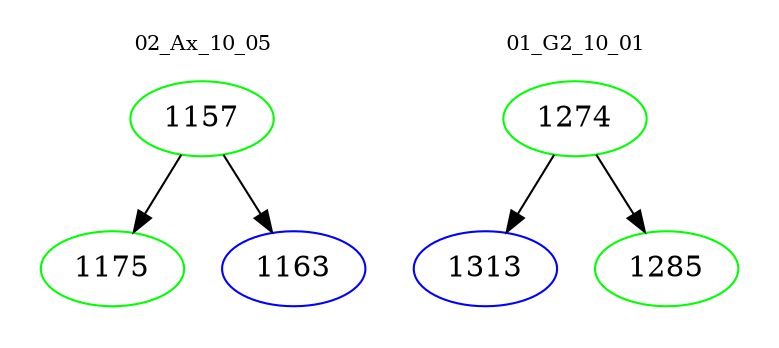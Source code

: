digraph{
subgraph cluster_0 {
color = white
label = "02_Ax_10_05";
fontsize=10;
T0_1157 [label="1157", color="green"]
T0_1157 -> T0_1175 [color="black"]
T0_1175 [label="1175", color="green"]
T0_1157 -> T0_1163 [color="black"]
T0_1163 [label="1163", color="blue"]
}
subgraph cluster_1 {
color = white
label = "01_G2_10_01";
fontsize=10;
T1_1274 [label="1274", color="green"]
T1_1274 -> T1_1313 [color="black"]
T1_1313 [label="1313", color="blue"]
T1_1274 -> T1_1285 [color="black"]
T1_1285 [label="1285", color="green"]
}
}

